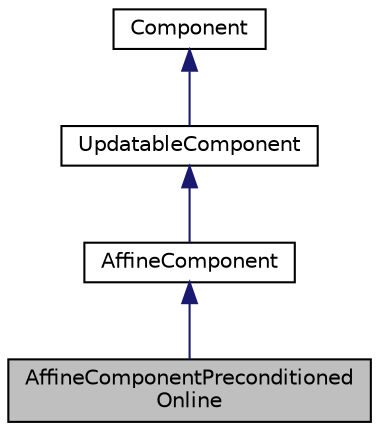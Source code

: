 digraph "AffineComponentPreconditionedOnline"
{
  edge [fontname="Helvetica",fontsize="10",labelfontname="Helvetica",labelfontsize="10"];
  node [fontname="Helvetica",fontsize="10",shape=record];
  Node0 [label="AffineComponentPreconditioned\lOnline",height=0.2,width=0.4,color="black", fillcolor="grey75", style="filled", fontcolor="black"];
  Node1 -> Node0 [dir="back",color="midnightblue",fontsize="10",style="solid",fontname="Helvetica"];
  Node1 [label="AffineComponent",height=0.2,width=0.4,color="black", fillcolor="white", style="filled",URL="$classkaldi_1_1nnet2_1_1AffineComponent.html"];
  Node2 -> Node1 [dir="back",color="midnightblue",fontsize="10",style="solid",fontname="Helvetica"];
  Node2 [label="UpdatableComponent",height=0.2,width=0.4,color="black", fillcolor="white", style="filled",URL="$classkaldi_1_1nnet2_1_1UpdatableComponent.html",tooltip="Class UpdatableComponent is a Component which has trainable parameters and contains some global param..."];
  Node3 -> Node2 [dir="back",color="midnightblue",fontsize="10",style="solid",fontname="Helvetica"];
  Node3 [label="Component",height=0.2,width=0.4,color="black", fillcolor="white", style="filled",URL="$classkaldi_1_1nnet2_1_1Component.html",tooltip="Abstract class, basic element of the network, it is a box with defined inputs, outputs, and tranformation functions interface. "];
}
